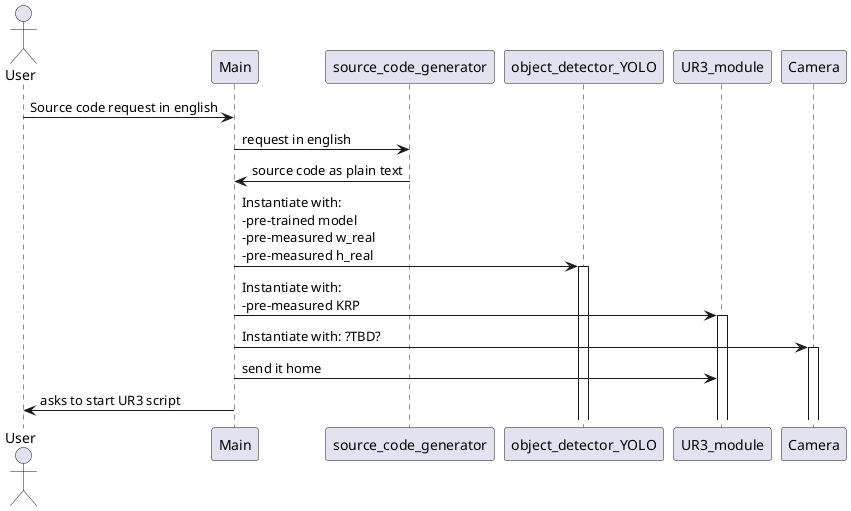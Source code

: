 @startuml

actor User as user
participant Main as main
participant source_code_generator as coder
participant object_detector_YOLO as yolo
participant UR3_module as ur3
participant Camera as camera




user -> main: Source code request in english
main -> coder: request in english
coder -> main: source code as plain text

main -> yolo: Instantiate with:\n-pre-trained model\n-pre-measured w_real\n-pre-measured h_real
activate yolo

main -> ur3: Instantiate with:\n-pre-measured KRP
activate ur3

main -> camera: Instantiate with: ?TBD?
activate camera

main -> ur3: send it home
main -> user: asks to start UR3 script




@enduml